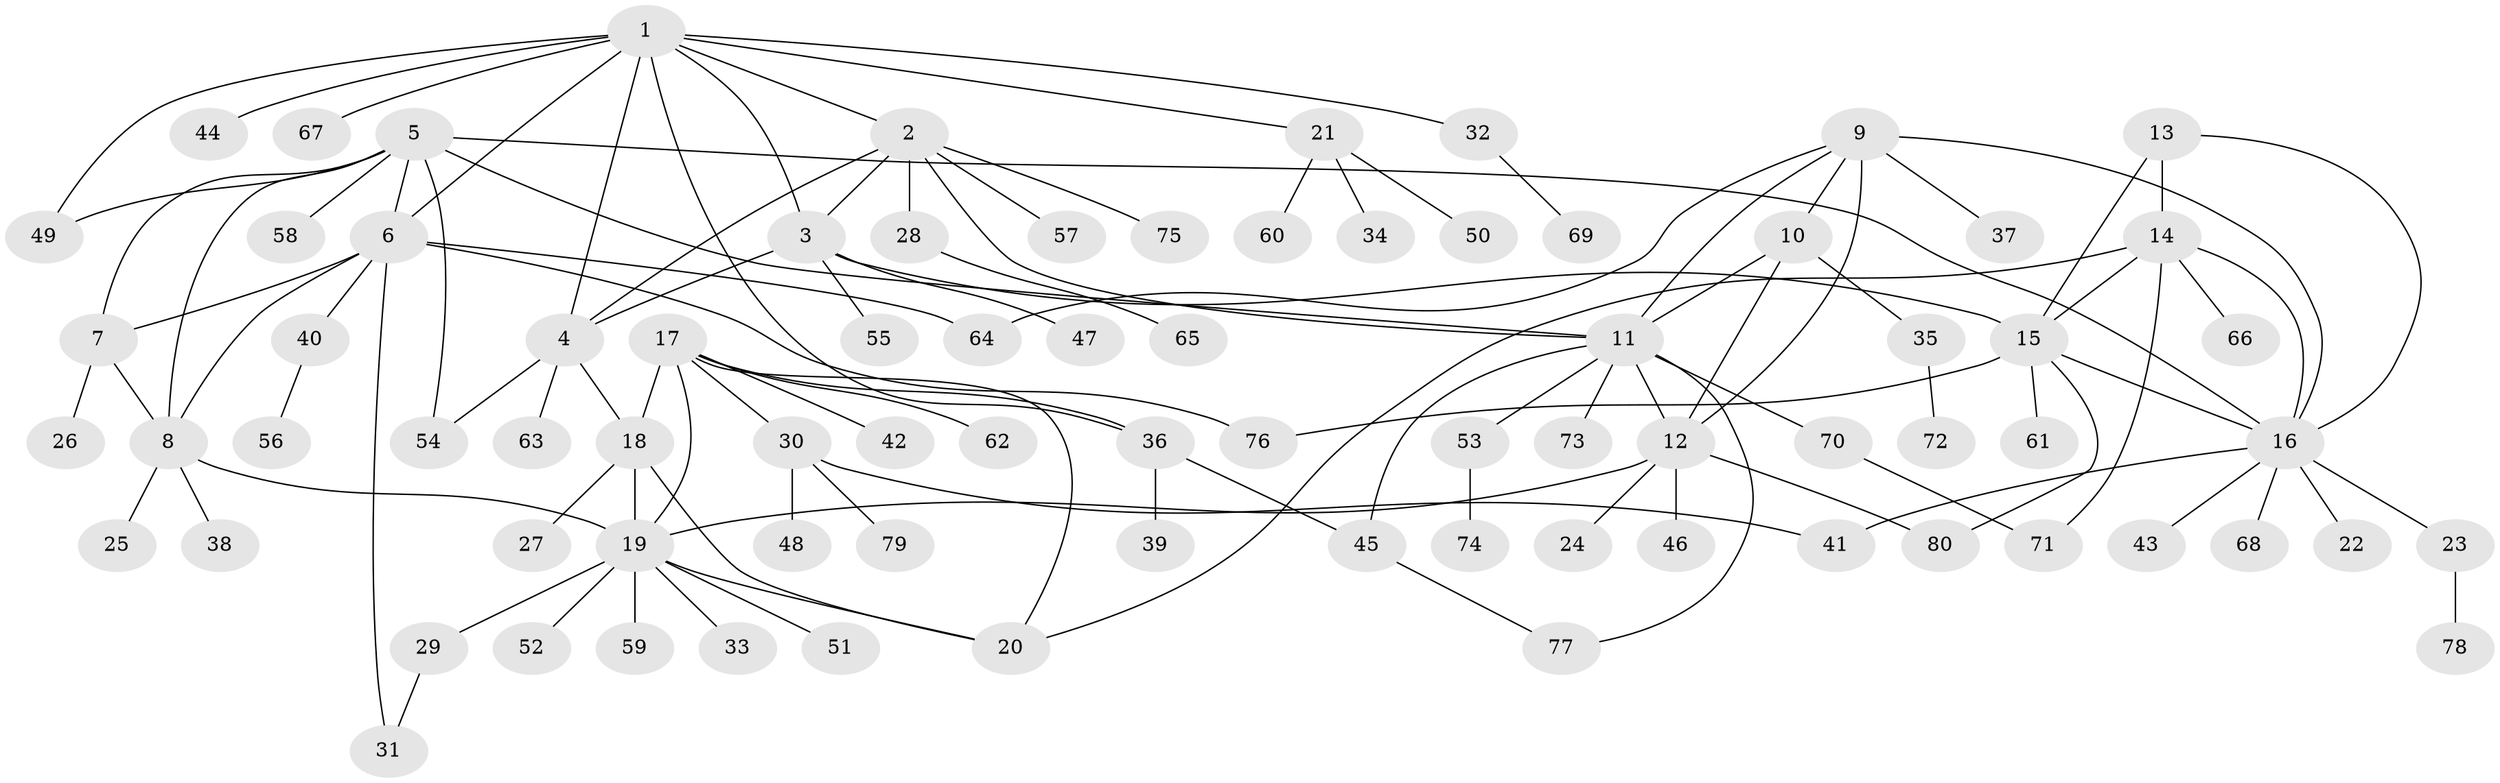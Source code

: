 // Generated by graph-tools (version 1.1) at 2025/02/03/09/25 03:02:48]
// undirected, 80 vertices, 111 edges
graph export_dot {
graph [start="1"]
  node [color=gray90,style=filled];
  1;
  2;
  3;
  4;
  5;
  6;
  7;
  8;
  9;
  10;
  11;
  12;
  13;
  14;
  15;
  16;
  17;
  18;
  19;
  20;
  21;
  22;
  23;
  24;
  25;
  26;
  27;
  28;
  29;
  30;
  31;
  32;
  33;
  34;
  35;
  36;
  37;
  38;
  39;
  40;
  41;
  42;
  43;
  44;
  45;
  46;
  47;
  48;
  49;
  50;
  51;
  52;
  53;
  54;
  55;
  56;
  57;
  58;
  59;
  60;
  61;
  62;
  63;
  64;
  65;
  66;
  67;
  68;
  69;
  70;
  71;
  72;
  73;
  74;
  75;
  76;
  77;
  78;
  79;
  80;
  1 -- 2;
  1 -- 3;
  1 -- 4;
  1 -- 6;
  1 -- 21;
  1 -- 32;
  1 -- 36;
  1 -- 44;
  1 -- 49;
  1 -- 67;
  2 -- 3;
  2 -- 4;
  2 -- 11;
  2 -- 28;
  2 -- 57;
  2 -- 75;
  3 -- 4;
  3 -- 15;
  3 -- 47;
  3 -- 55;
  4 -- 18;
  4 -- 54;
  4 -- 63;
  5 -- 6;
  5 -- 7;
  5 -- 8;
  5 -- 11;
  5 -- 16;
  5 -- 49;
  5 -- 54;
  5 -- 58;
  6 -- 7;
  6 -- 8;
  6 -- 31;
  6 -- 40;
  6 -- 64;
  6 -- 76;
  7 -- 8;
  7 -- 26;
  8 -- 19;
  8 -- 25;
  8 -- 38;
  9 -- 10;
  9 -- 11;
  9 -- 12;
  9 -- 16;
  9 -- 37;
  9 -- 64;
  10 -- 11;
  10 -- 12;
  10 -- 35;
  11 -- 12;
  11 -- 45;
  11 -- 53;
  11 -- 70;
  11 -- 73;
  11 -- 77;
  12 -- 19;
  12 -- 24;
  12 -- 46;
  12 -- 80;
  13 -- 14;
  13 -- 15;
  13 -- 16;
  14 -- 15;
  14 -- 16;
  14 -- 20;
  14 -- 66;
  14 -- 71;
  15 -- 16;
  15 -- 61;
  15 -- 76;
  15 -- 80;
  16 -- 22;
  16 -- 23;
  16 -- 41;
  16 -- 43;
  16 -- 68;
  17 -- 18;
  17 -- 19;
  17 -- 20;
  17 -- 30;
  17 -- 36;
  17 -- 42;
  17 -- 62;
  18 -- 19;
  18 -- 20;
  18 -- 27;
  19 -- 20;
  19 -- 29;
  19 -- 33;
  19 -- 51;
  19 -- 52;
  19 -- 59;
  21 -- 34;
  21 -- 50;
  21 -- 60;
  23 -- 78;
  28 -- 65;
  29 -- 31;
  30 -- 41;
  30 -- 48;
  30 -- 79;
  32 -- 69;
  35 -- 72;
  36 -- 39;
  36 -- 45;
  40 -- 56;
  45 -- 77;
  53 -- 74;
  70 -- 71;
}
